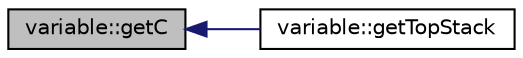digraph G
{
  edge [fontname="Helvetica",fontsize="10",labelfontname="Helvetica",labelfontsize="10"];
  node [fontname="Helvetica",fontsize="10",shape=record];
  rankdir=LR;
  Node1 [label="variable::getC",height=0.2,width=0.4,color="black", fillcolor="grey75", style="filled" fontcolor="black"];
  Node1 -> Node2 [dir=back,color="midnightblue",fontsize="10",style="solid"];
  Node2 [label="variable::getTopStack",height=0.2,width=0.4,color="black", fillcolor="white", style="filled",URL="$classvariable.html#a3f153f4bceb60929467548bd8885d61e"];
}
